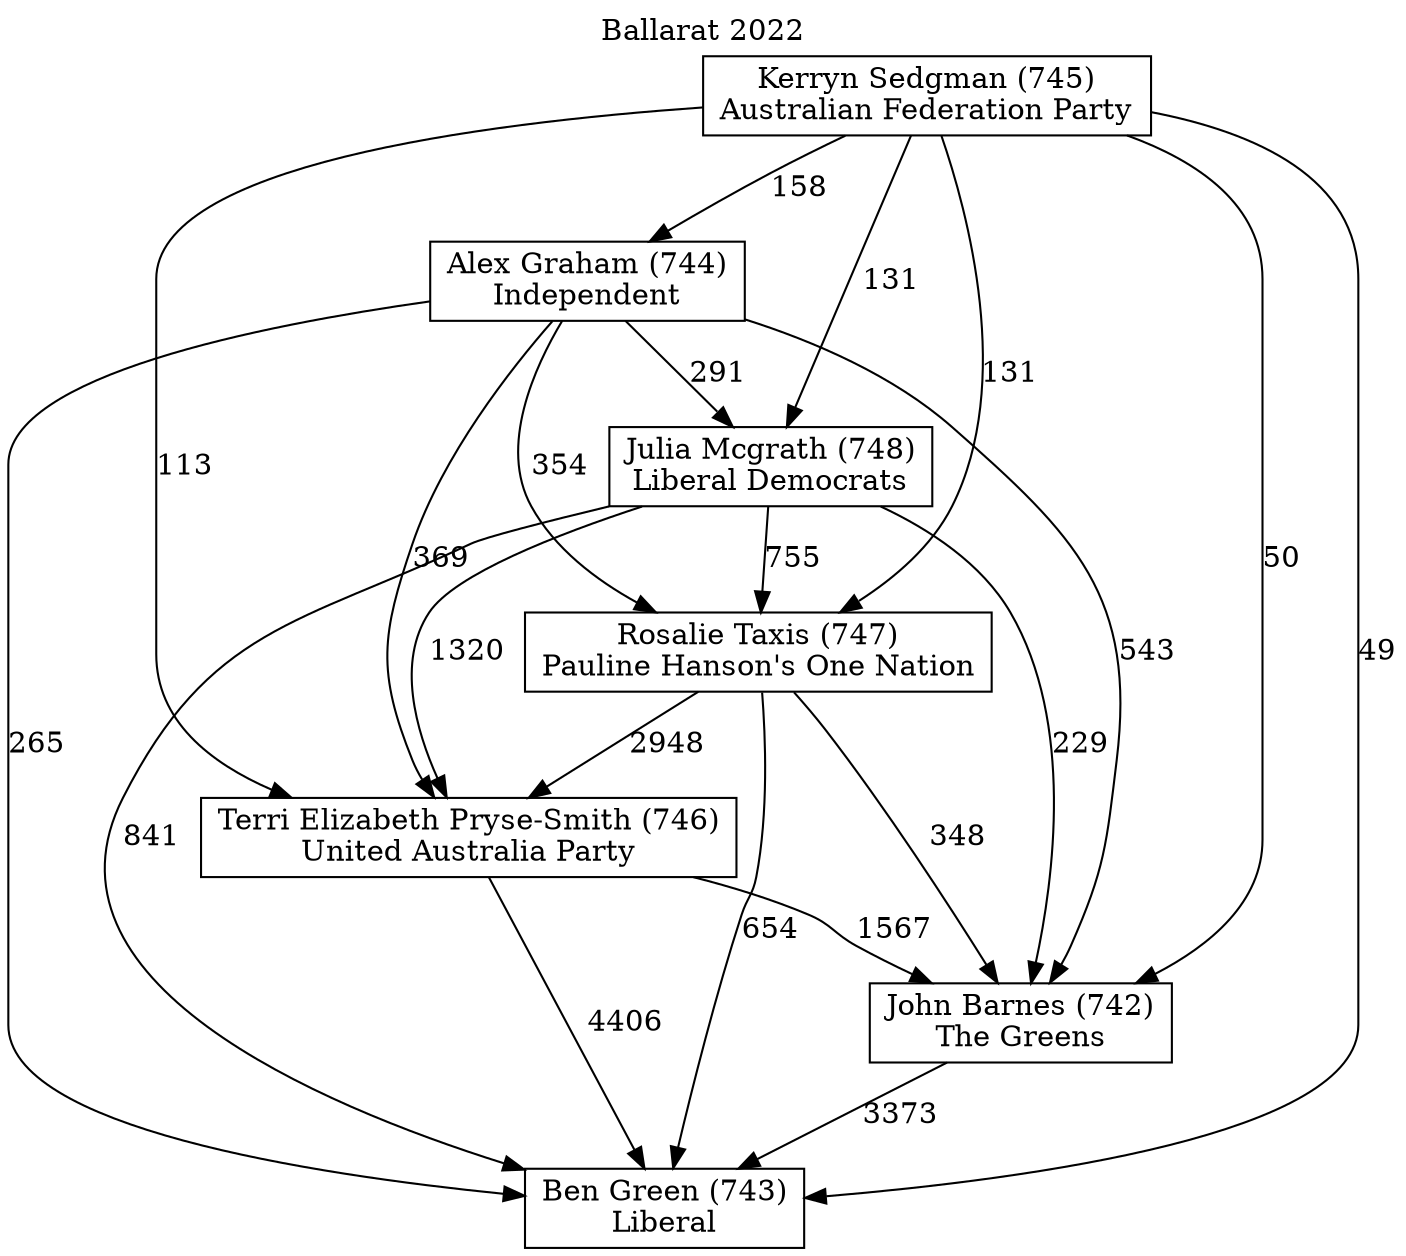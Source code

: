 // House preference flow
digraph "Ben Green (743)_Ballarat_2022" {
	graph [label="Ballarat 2022" labelloc=t mclimit=10]
	node [shape=box]
	"Alex Graham (744)" [label="Alex Graham (744)
Independent"]
	"Ben Green (743)" [label="Ben Green (743)
Liberal"]
	"John Barnes (742)" [label="John Barnes (742)
The Greens"]
	"Julia Mcgrath (748)" [label="Julia Mcgrath (748)
Liberal Democrats"]
	"Kerryn Sedgman (745)" [label="Kerryn Sedgman (745)
Australian Federation Party"]
	"Rosalie Taxis (747)" [label="Rosalie Taxis (747)
Pauline Hanson's One Nation"]
	"Terri Elizabeth Pryse-Smith (746)" [label="Terri Elizabeth Pryse-Smith (746)
United Australia Party"]
	"Alex Graham (744)" -> "Ben Green (743)" [label=265]
	"Alex Graham (744)" -> "John Barnes (742)" [label=543]
	"Alex Graham (744)" -> "Julia Mcgrath (748)" [label=291]
	"Alex Graham (744)" -> "Rosalie Taxis (747)" [label=354]
	"Alex Graham (744)" -> "Terri Elizabeth Pryse-Smith (746)" [label=369]
	"John Barnes (742)" -> "Ben Green (743)" [label=3373]
	"Julia Mcgrath (748)" -> "Ben Green (743)" [label=841]
	"Julia Mcgrath (748)" -> "John Barnes (742)" [label=229]
	"Julia Mcgrath (748)" -> "Rosalie Taxis (747)" [label=755]
	"Julia Mcgrath (748)" -> "Terri Elizabeth Pryse-Smith (746)" [label=1320]
	"Kerryn Sedgman (745)" -> "Alex Graham (744)" [label=158]
	"Kerryn Sedgman (745)" -> "Ben Green (743)" [label=49]
	"Kerryn Sedgman (745)" -> "John Barnes (742)" [label=50]
	"Kerryn Sedgman (745)" -> "Julia Mcgrath (748)" [label=131]
	"Kerryn Sedgman (745)" -> "Rosalie Taxis (747)" [label=131]
	"Kerryn Sedgman (745)" -> "Terri Elizabeth Pryse-Smith (746)" [label=113]
	"Rosalie Taxis (747)" -> "Ben Green (743)" [label=654]
	"Rosalie Taxis (747)" -> "John Barnes (742)" [label=348]
	"Rosalie Taxis (747)" -> "Terri Elizabeth Pryse-Smith (746)" [label=2948]
	"Terri Elizabeth Pryse-Smith (746)" -> "Ben Green (743)" [label=4406]
	"Terri Elizabeth Pryse-Smith (746)" -> "John Barnes (742)" [label=1567]
}
